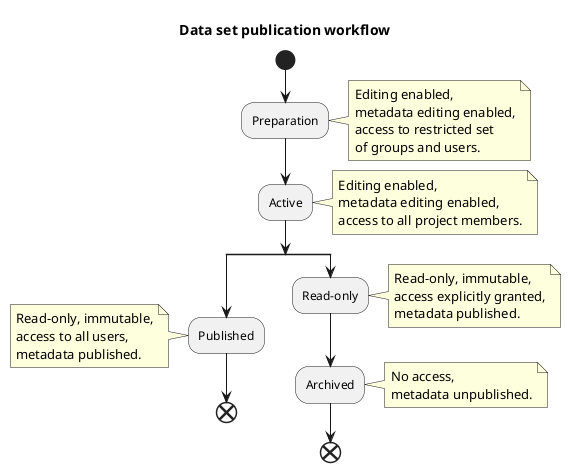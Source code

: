 @startuml Publication workflow

title Data set publication workflow

start
:Preparation;
note right
    Editing enabled,
    metadata editing enabled,
    access to restricted set
    of groups and users.
end note
:Active;
note right
    Editing enabled,
    metadata editing enabled,
    access to all project members.
end note
split
    :Published;
    note left
        Read-only, immutable,
        access to all users,
        metadata published.
    end note
    end
split again
    :Read-only;
    note right
        Read-only, immutable,
        access explicitly granted,
        metadata published.
    end note
    :Archived;
    note right
        No access,
        metadata unpublished.
    end note
    end
end split
@enduml
